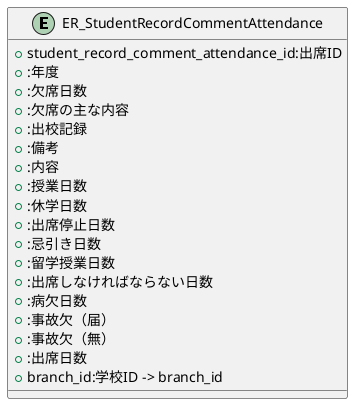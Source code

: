 @startuml

entity "ER_StudentRecordCommentAttendance"{
    + student_record_comment_attendance_id:出席ID
    + :年度
    + :欠席日数
    + :欠席の主な内容
    + :出校記録
    + :備考
    + :内容
    + :授業日数
    + :休学日数
    + :出席停止日数
    + :忌引き日数
    + :留学授業日数
    + :出席しなければならない日数
    + :病欠日数
    + :事故欠（届）  
    + :事故欠（無）
    + :出席日数
    + branch_id:学校ID -> branch_id
}

@enduml
